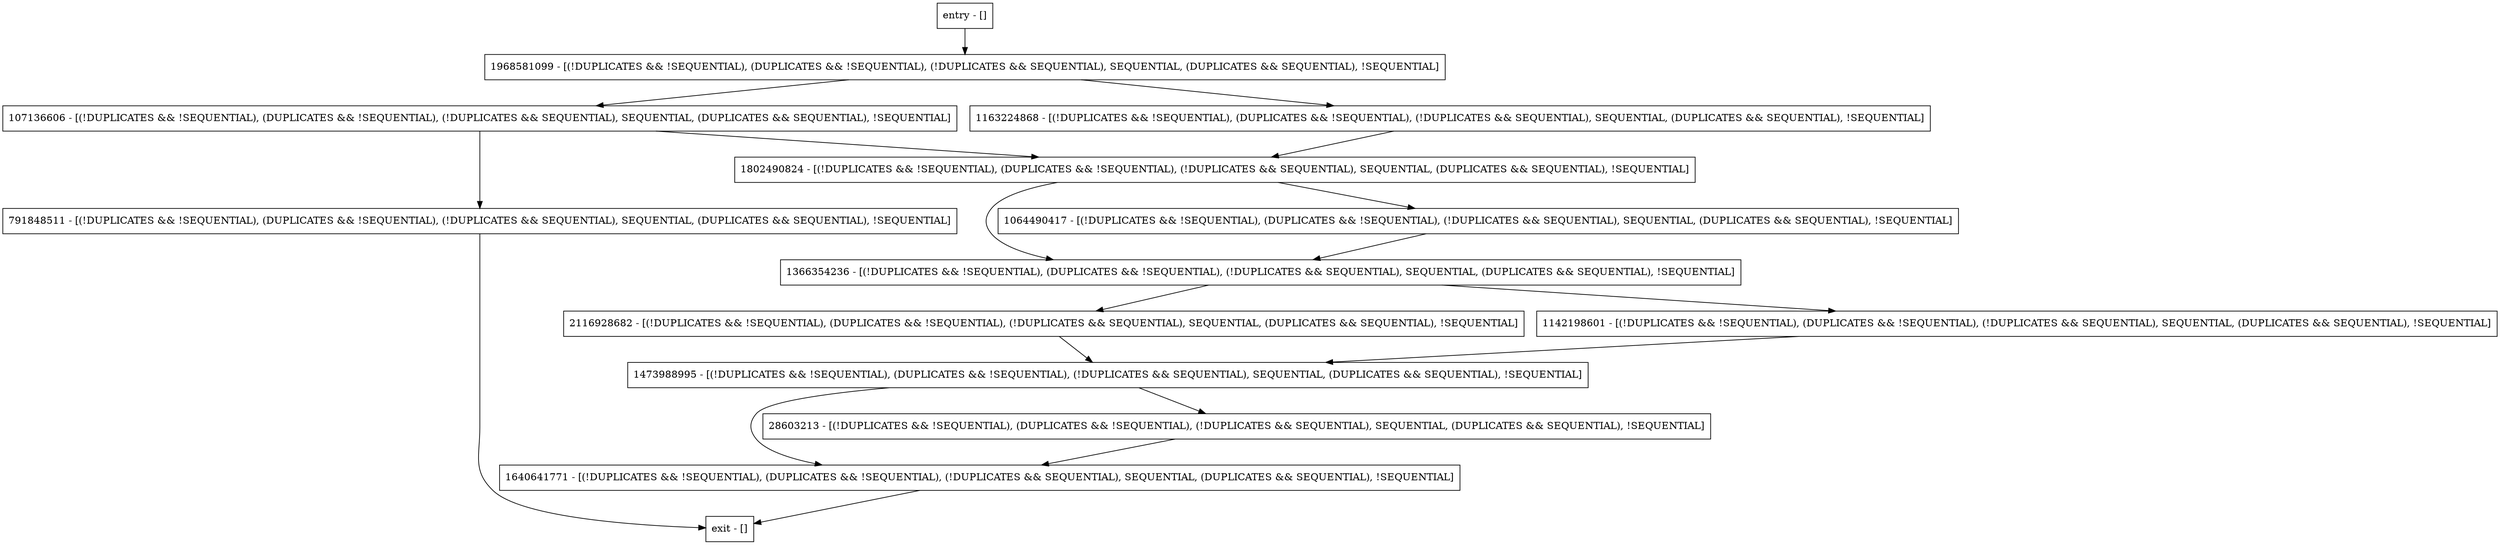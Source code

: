 digraph putInternal {
node [shape=record];
1640641771 [label="1640641771 - [(!DUPLICATES && !SEQUENTIAL), (DUPLICATES && !SEQUENTIAL), (!DUPLICATES && SEQUENTIAL), SEQUENTIAL, (DUPLICATES && SEQUENTIAL), !SEQUENTIAL]"];
791848511 [label="791848511 - [(!DUPLICATES && !SEQUENTIAL), (DUPLICATES && !SEQUENTIAL), (!DUPLICATES && SEQUENTIAL), SEQUENTIAL, (DUPLICATES && SEQUENTIAL), !SEQUENTIAL]"];
1968581099 [label="1968581099 - [(!DUPLICATES && !SEQUENTIAL), (DUPLICATES && !SEQUENTIAL), (!DUPLICATES && SEQUENTIAL), SEQUENTIAL, (DUPLICATES && SEQUENTIAL), !SEQUENTIAL]"];
107136606 [label="107136606 - [(!DUPLICATES && !SEQUENTIAL), (DUPLICATES && !SEQUENTIAL), (!DUPLICATES && SEQUENTIAL), SEQUENTIAL, (DUPLICATES && SEQUENTIAL), !SEQUENTIAL]"];
1366354236 [label="1366354236 - [(!DUPLICATES && !SEQUENTIAL), (DUPLICATES && !SEQUENTIAL), (!DUPLICATES && SEQUENTIAL), SEQUENTIAL, (DUPLICATES && SEQUENTIAL), !SEQUENTIAL]"];
2116928682 [label="2116928682 - [(!DUPLICATES && !SEQUENTIAL), (DUPLICATES && !SEQUENTIAL), (!DUPLICATES && SEQUENTIAL), SEQUENTIAL, (DUPLICATES && SEQUENTIAL), !SEQUENTIAL]"];
1064490417 [label="1064490417 - [(!DUPLICATES && !SEQUENTIAL), (DUPLICATES && !SEQUENTIAL), (!DUPLICATES && SEQUENTIAL), SEQUENTIAL, (DUPLICATES && SEQUENTIAL), !SEQUENTIAL]"];
entry [label="entry - []"];
exit [label="exit - []"];
1142198601 [label="1142198601 - [(!DUPLICATES && !SEQUENTIAL), (DUPLICATES && !SEQUENTIAL), (!DUPLICATES && SEQUENTIAL), SEQUENTIAL, (DUPLICATES && SEQUENTIAL), !SEQUENTIAL]"];
1163224868 [label="1163224868 - [(!DUPLICATES && !SEQUENTIAL), (DUPLICATES && !SEQUENTIAL), (!DUPLICATES && SEQUENTIAL), SEQUENTIAL, (DUPLICATES && SEQUENTIAL), !SEQUENTIAL]"];
1802490824 [label="1802490824 - [(!DUPLICATES && !SEQUENTIAL), (DUPLICATES && !SEQUENTIAL), (!DUPLICATES && SEQUENTIAL), SEQUENTIAL, (DUPLICATES && SEQUENTIAL), !SEQUENTIAL]"];
28603213 [label="28603213 - [(!DUPLICATES && !SEQUENTIAL), (DUPLICATES && !SEQUENTIAL), (!DUPLICATES && SEQUENTIAL), SEQUENTIAL, (DUPLICATES && SEQUENTIAL), !SEQUENTIAL]"];
1473988995 [label="1473988995 - [(!DUPLICATES && !SEQUENTIAL), (DUPLICATES && !SEQUENTIAL), (!DUPLICATES && SEQUENTIAL), SEQUENTIAL, (DUPLICATES && SEQUENTIAL), !SEQUENTIAL]"];
entry;
exit;
1640641771 -> exit;
791848511 -> exit;
1968581099 -> 1163224868;
1968581099 -> 107136606;
107136606 -> 1802490824;
107136606 -> 791848511;
1366354236 -> 1142198601;
1366354236 -> 2116928682;
2116928682 -> 1473988995;
1064490417 -> 1366354236;
entry -> 1968581099;
1142198601 -> 1473988995;
1163224868 -> 1802490824;
1802490824 -> 1064490417;
1802490824 -> 1366354236;
28603213 -> 1640641771;
1473988995 -> 1640641771;
1473988995 -> 28603213;
}
